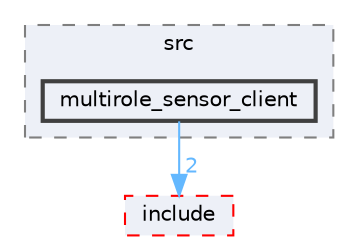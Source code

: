 digraph "smacc2_client_library/multirole_sensor_client/src/multirole_sensor_client"
{
 // LATEX_PDF_SIZE
  bgcolor="transparent";
  edge [fontname=Helvetica,fontsize=10,labelfontname=Helvetica,labelfontsize=10];
  node [fontname=Helvetica,fontsize=10,shape=box,height=0.2,width=0.4];
  compound=true
  subgraph clusterdir_62f325ff045d5ed095885ad5b7f92a1c {
    graph [ bgcolor="#edf0f7", pencolor="grey50", label="src", fontname=Helvetica,fontsize=10 style="filled,dashed", URL="dir_62f325ff045d5ed095885ad5b7f92a1c.html",tooltip=""]
  dir_be55bd0d498c854bf11d43ccd30b6f7e [label="multirole_sensor_client", fillcolor="#edf0f7", color="grey25", style="filled,bold", URL="dir_be55bd0d498c854bf11d43ccd30b6f7e.html",tooltip=""];
  }
  dir_596ac4556783052bdceb824e42bd3db5 [label="include", fillcolor="#edf0f7", color="red", style="filled,dashed", URL="dir_596ac4556783052bdceb824e42bd3db5.html",tooltip=""];
  dir_be55bd0d498c854bf11d43ccd30b6f7e->dir_596ac4556783052bdceb824e42bd3db5 [headlabel="2", labeldistance=1.5 headhref="dir_000036_000020.html" color="steelblue1" fontcolor="steelblue1"];
}
